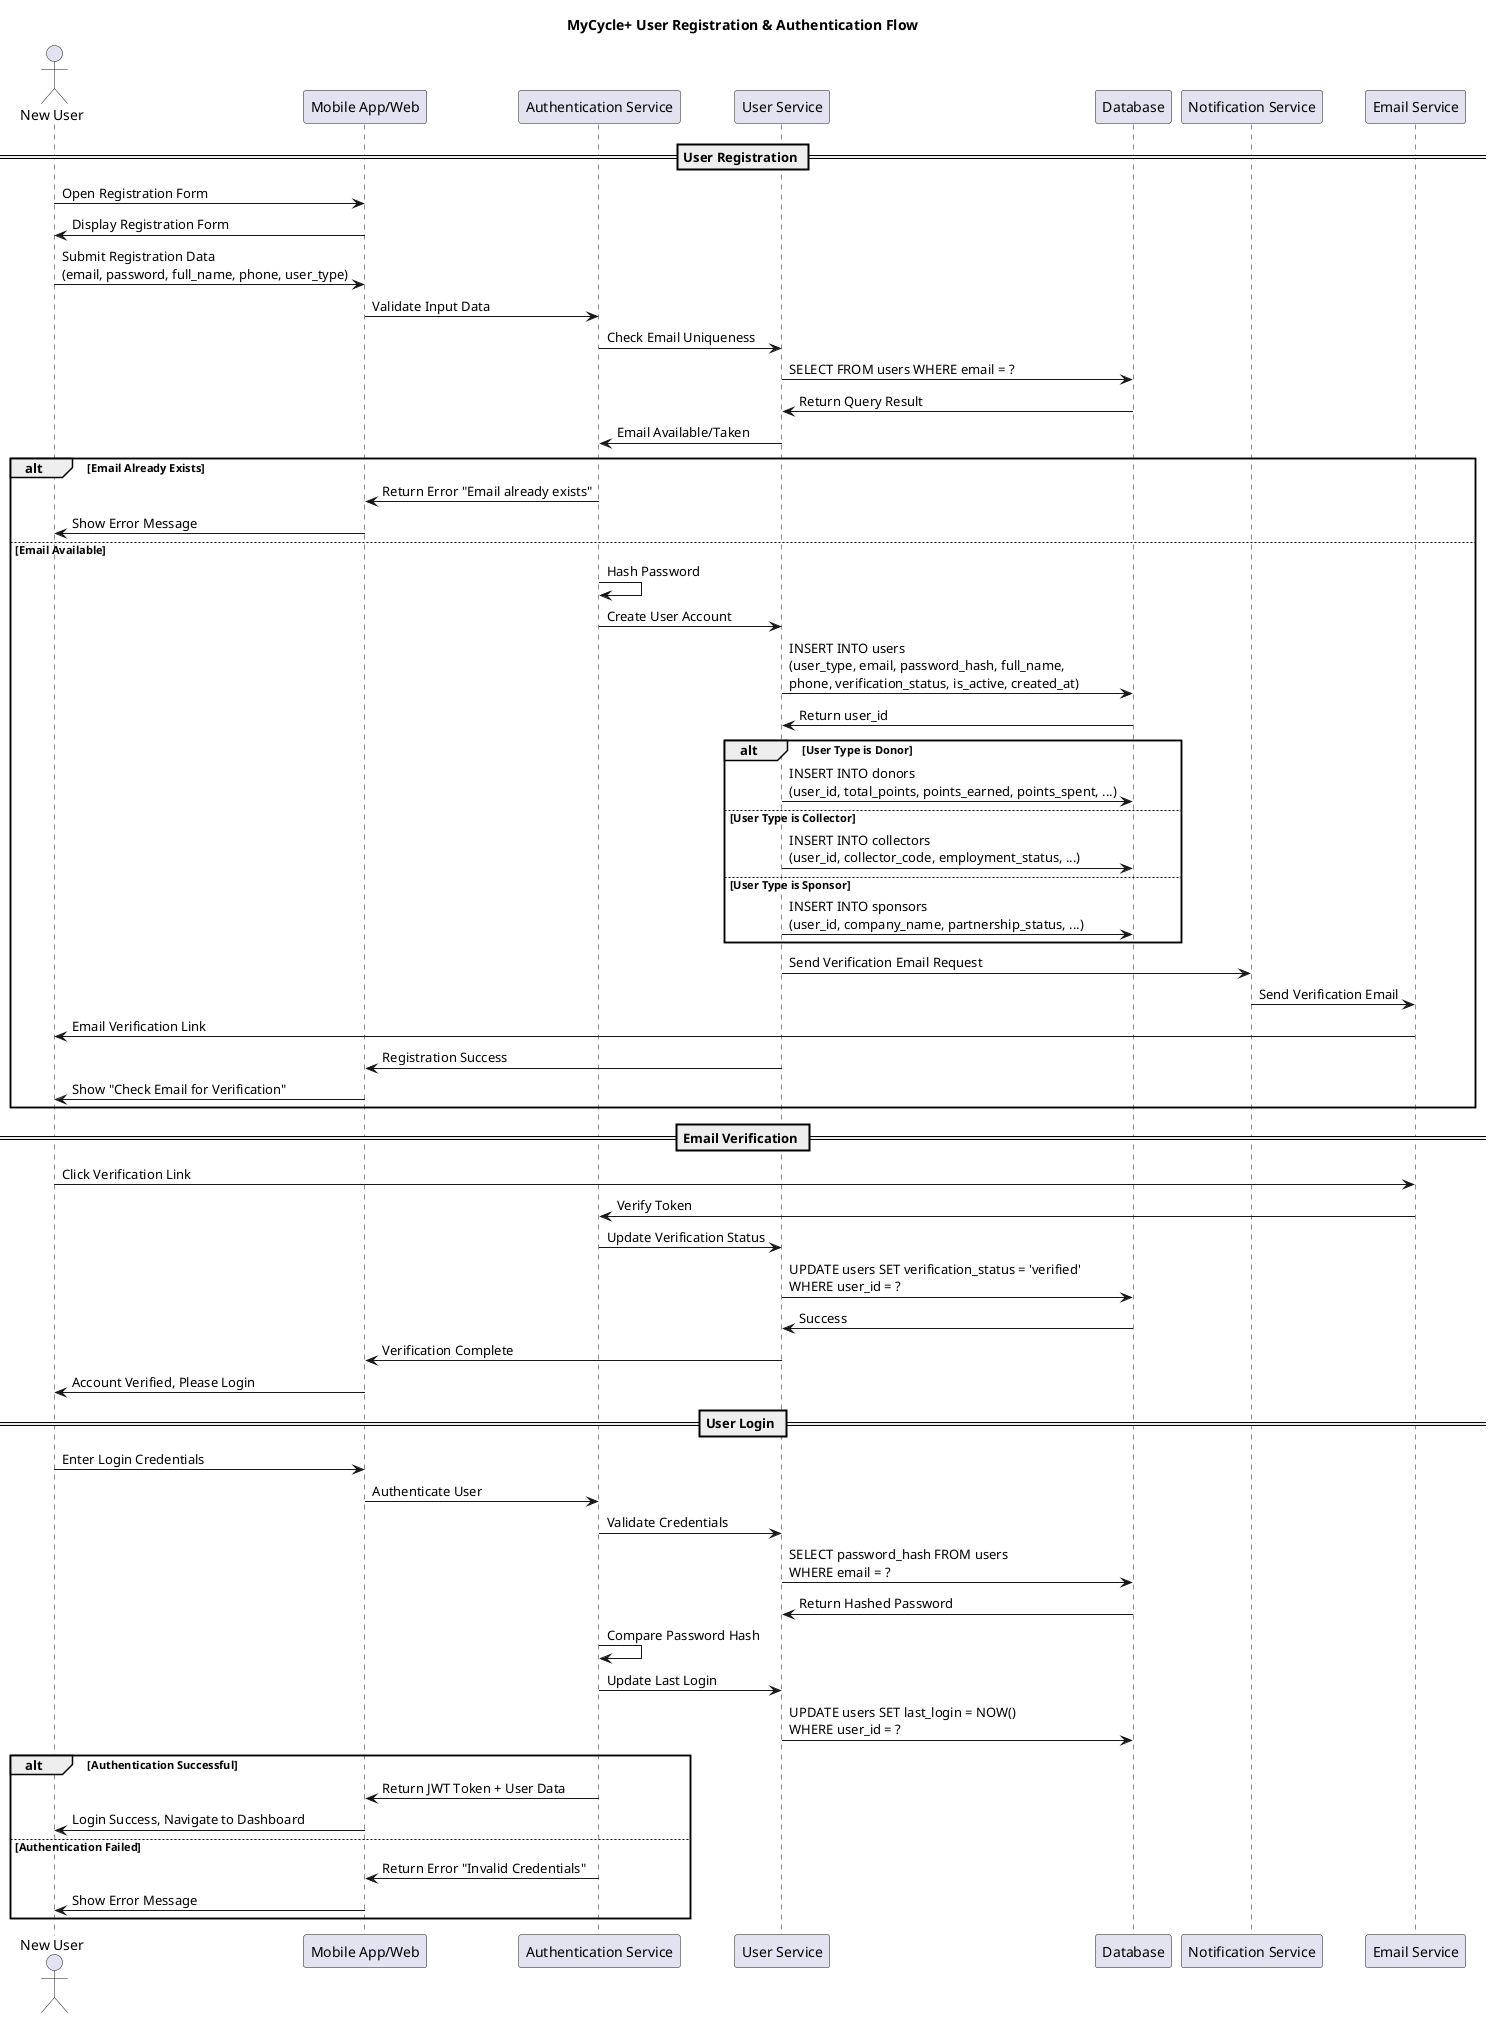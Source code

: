 @startuml 1_User_Registration_Authentication
title MyCycle+ User Registration & Authentication Flow

actor "New User" as NewUser
participant "Mobile App/Web" as App
participant "Authentication Service" as Auth
participant "User Service" as UserSvc
participant "Database" as DB
participant "Notification Service" as NotifSvc
participant "Email Service" as EmailSvc

== User Registration ==
NewUser -> App: Open Registration Form
App -> NewUser: Display Registration Form

NewUser -> App: Submit Registration Data\n(email, password, full_name, phone, user_type)
App -> Auth: Validate Input Data
Auth -> UserSvc: Check Email Uniqueness
UserSvc -> DB: SELECT FROM users WHERE email = ?
DB -> UserSvc: Return Query Result
UserSvc -> Auth: Email Available/Taken

alt Email Already Exists
    Auth -> App: Return Error "Email already exists"
    App -> NewUser: Show Error Message
else Email Available
    Auth -> Auth: Hash Password
    Auth -> UserSvc: Create User Account
    UserSvc -> DB: INSERT INTO users\n(user_type, email, password_hash, full_name,\nphone, verification_status, is_active, created_at)
    DB -> UserSvc: Return user_id
    
    alt User Type is Donor
        UserSvc -> DB: INSERT INTO donors\n(user_id, total_points, points_earned, points_spent, ...)
    else User Type is Collector
        UserSvc -> DB: INSERT INTO collectors\n(user_id, collector_code, employment_status, ...)
    else User Type is Sponsor
        UserSvc -> DB: INSERT INTO sponsors\n(user_id, company_name, partnership_status, ...)
    end
    
    UserSvc -> NotifSvc: Send Verification Email Request
    NotifSvc -> EmailSvc: Send Verification Email
    EmailSvc -> NewUser: Email Verification Link
    
    UserSvc -> App: Registration Success
    App -> NewUser: Show "Check Email for Verification"
end

== Email Verification ==
NewUser -> EmailSvc: Click Verification Link
EmailSvc -> Auth: Verify Token
Auth -> UserSvc: Update Verification Status
UserSvc -> DB: UPDATE users SET verification_status = 'verified'\nWHERE user_id = ?
DB -> UserSvc: Success
UserSvc -> App: Verification Complete
App -> NewUser: Account Verified, Please Login

== User Login ==
NewUser -> App: Enter Login Credentials
App -> Auth: Authenticate User
Auth -> UserSvc: Validate Credentials
UserSvc -> DB: SELECT password_hash FROM users\nWHERE email = ?
DB -> UserSvc: Return Hashed Password
Auth -> Auth: Compare Password Hash
Auth -> UserSvc: Update Last Login
UserSvc -> DB: UPDATE users SET last_login = NOW()\nWHERE user_id = ?

alt Authentication Successful
    Auth -> App: Return JWT Token + User Data
    App -> NewUser: Login Success, Navigate to Dashboard
else Authentication Failed
    Auth -> App: Return Error "Invalid Credentials"
    App -> NewUser: Show Error Message
end

@enduml 